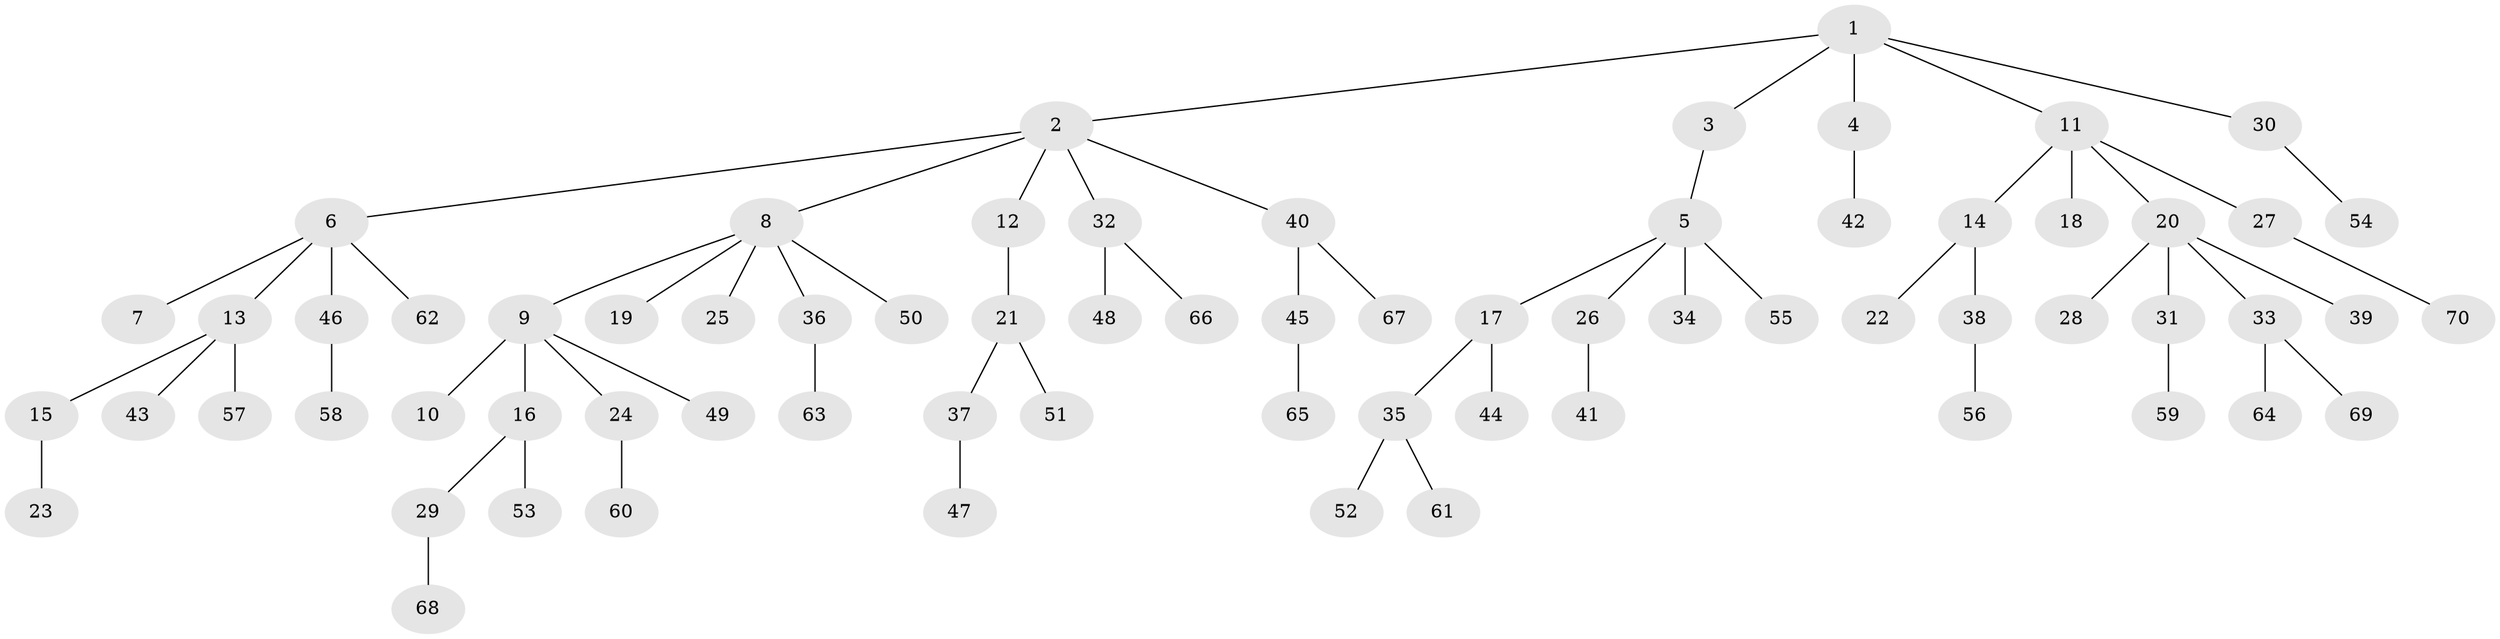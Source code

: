 // Generated by graph-tools (version 1.1) at 2025/15/03/09/25 04:15:29]
// undirected, 70 vertices, 69 edges
graph export_dot {
graph [start="1"]
  node [color=gray90,style=filled];
  1;
  2;
  3;
  4;
  5;
  6;
  7;
  8;
  9;
  10;
  11;
  12;
  13;
  14;
  15;
  16;
  17;
  18;
  19;
  20;
  21;
  22;
  23;
  24;
  25;
  26;
  27;
  28;
  29;
  30;
  31;
  32;
  33;
  34;
  35;
  36;
  37;
  38;
  39;
  40;
  41;
  42;
  43;
  44;
  45;
  46;
  47;
  48;
  49;
  50;
  51;
  52;
  53;
  54;
  55;
  56;
  57;
  58;
  59;
  60;
  61;
  62;
  63;
  64;
  65;
  66;
  67;
  68;
  69;
  70;
  1 -- 2;
  1 -- 3;
  1 -- 4;
  1 -- 11;
  1 -- 30;
  2 -- 6;
  2 -- 8;
  2 -- 12;
  2 -- 32;
  2 -- 40;
  3 -- 5;
  4 -- 42;
  5 -- 17;
  5 -- 26;
  5 -- 34;
  5 -- 55;
  6 -- 7;
  6 -- 13;
  6 -- 46;
  6 -- 62;
  8 -- 9;
  8 -- 19;
  8 -- 25;
  8 -- 36;
  8 -- 50;
  9 -- 10;
  9 -- 16;
  9 -- 24;
  9 -- 49;
  11 -- 14;
  11 -- 18;
  11 -- 20;
  11 -- 27;
  12 -- 21;
  13 -- 15;
  13 -- 43;
  13 -- 57;
  14 -- 22;
  14 -- 38;
  15 -- 23;
  16 -- 29;
  16 -- 53;
  17 -- 35;
  17 -- 44;
  20 -- 28;
  20 -- 31;
  20 -- 33;
  20 -- 39;
  21 -- 37;
  21 -- 51;
  24 -- 60;
  26 -- 41;
  27 -- 70;
  29 -- 68;
  30 -- 54;
  31 -- 59;
  32 -- 48;
  32 -- 66;
  33 -- 64;
  33 -- 69;
  35 -- 52;
  35 -- 61;
  36 -- 63;
  37 -- 47;
  38 -- 56;
  40 -- 45;
  40 -- 67;
  45 -- 65;
  46 -- 58;
}
